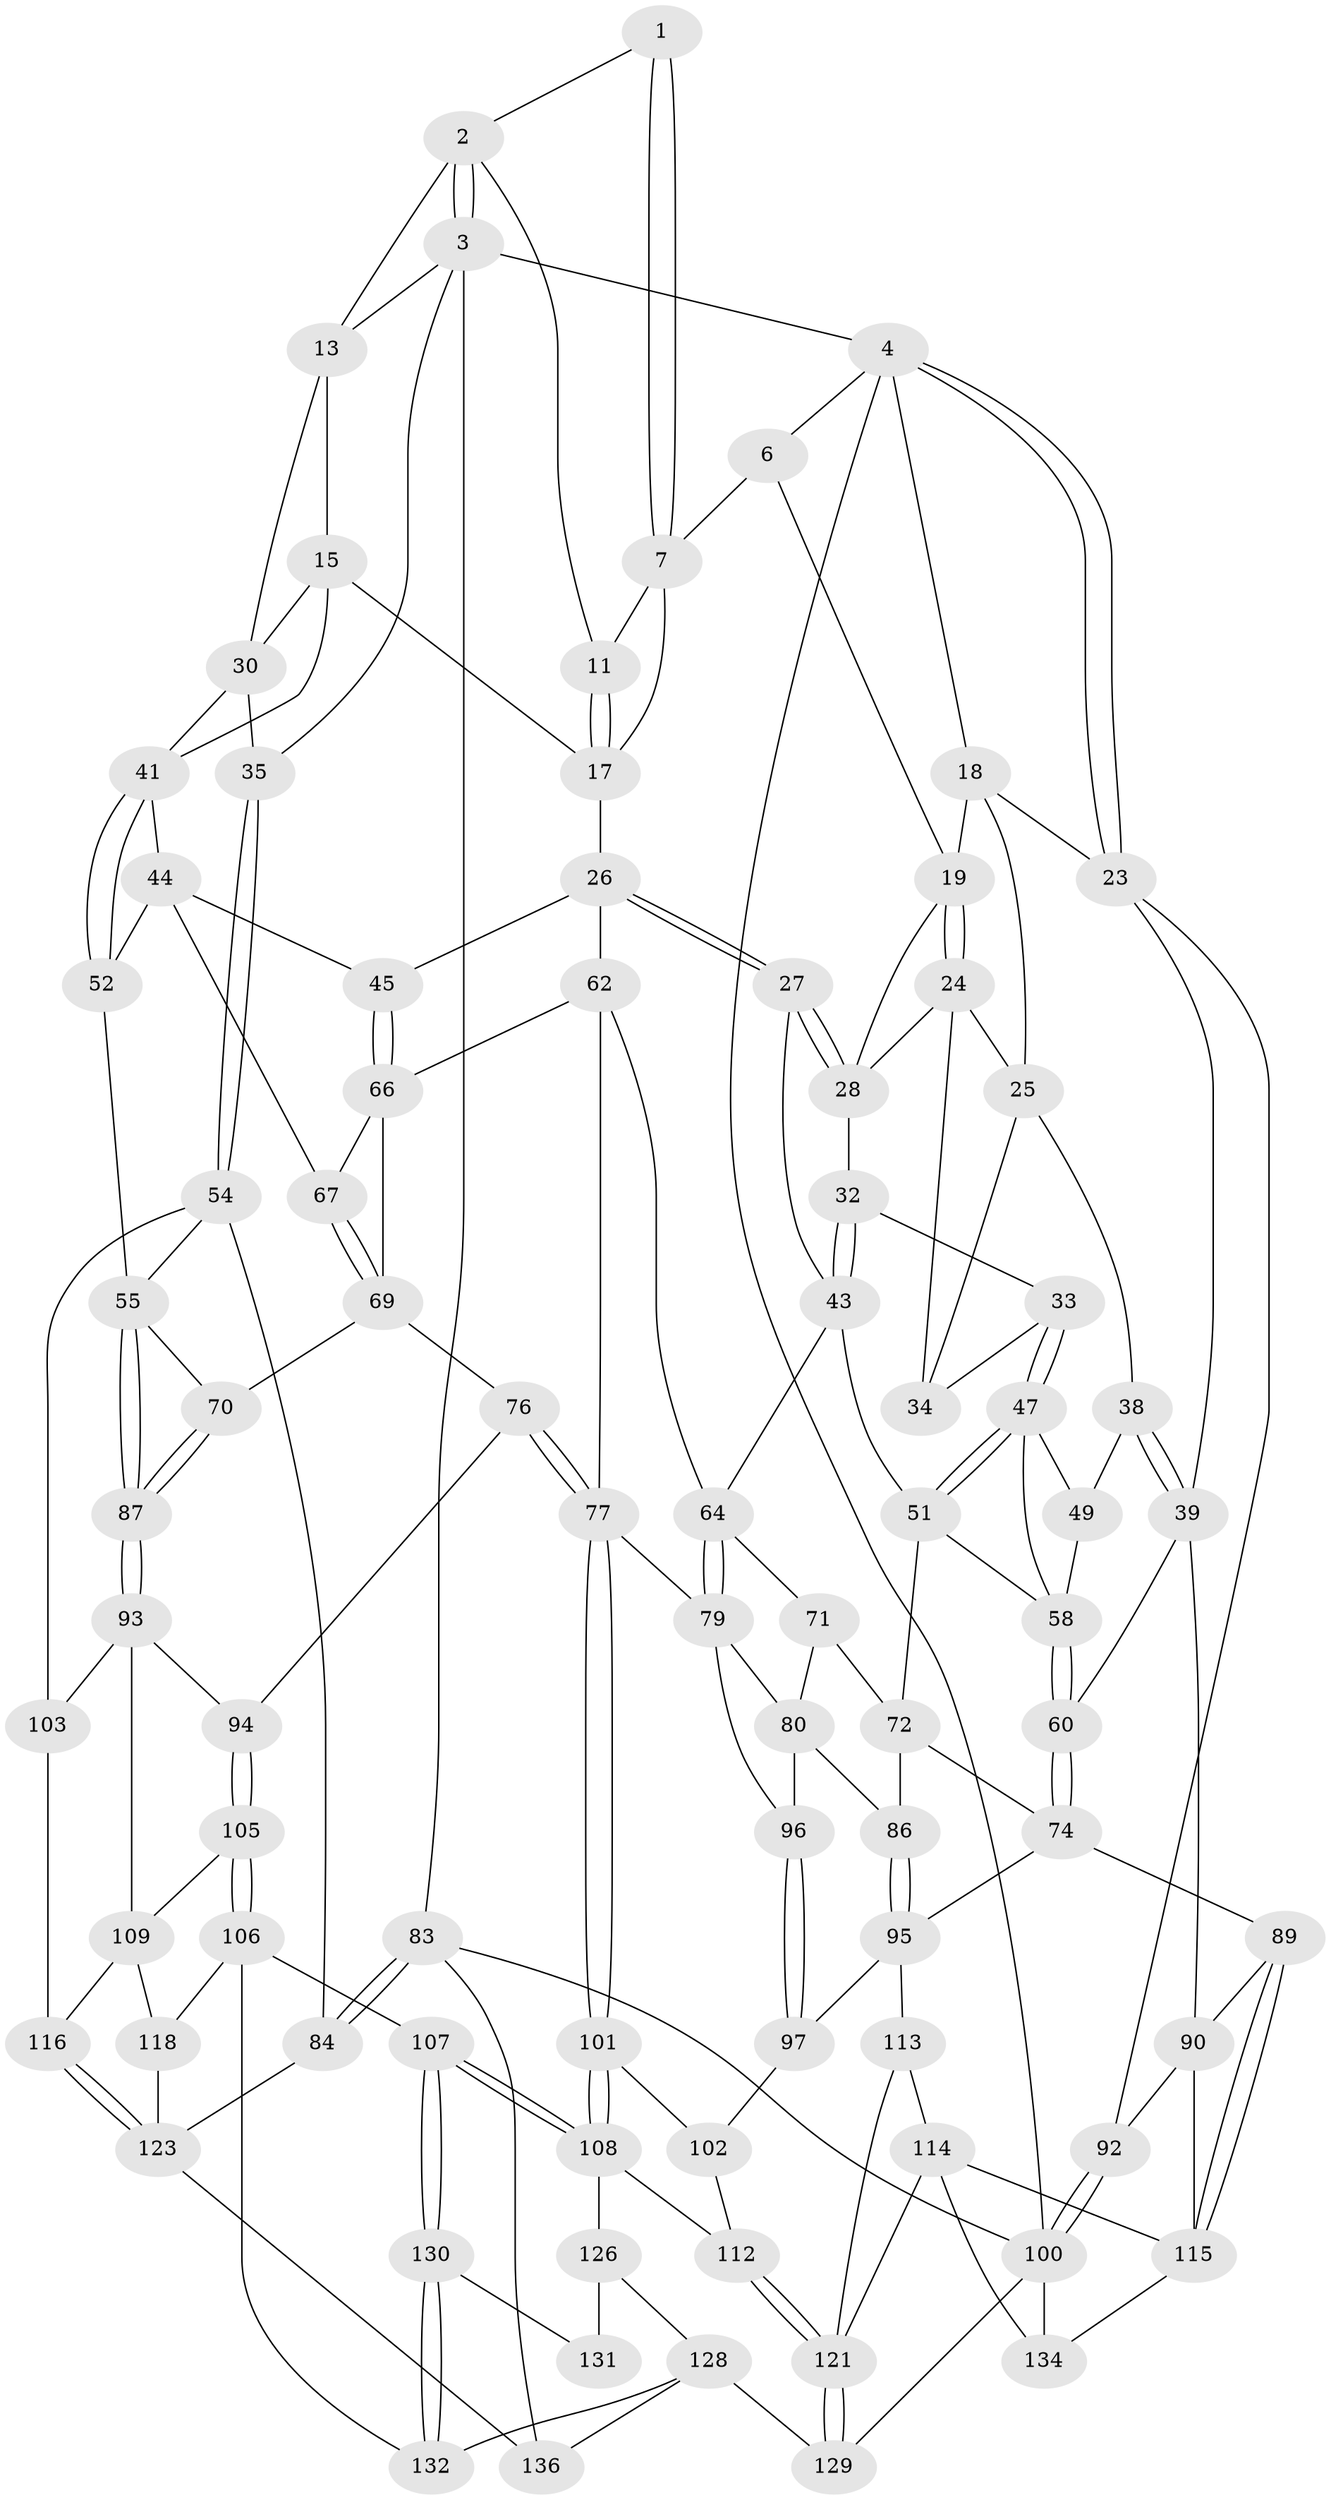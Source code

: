 // original degree distribution, {3: 0.014492753623188406, 4: 0.2318840579710145, 6: 0.21739130434782608, 5: 0.5362318840579711}
// Generated by graph-tools (version 1.1) at 2025/42/03/06/25 10:42:27]
// undirected, 87 vertices, 191 edges
graph export_dot {
graph [start="1"]
  node [color=gray90,style=filled];
  1 [pos="+0.49573173628664874+0"];
  2 [pos="+0.7722753859694059+0",super="+10"];
  3 [pos="+1+0",super="+12"];
  4 [pos="+0+0",super="+5"];
  6 [pos="+0.4269807958659205+0",super="+9"];
  7 [pos="+0.5108772496338824+0",super="+8"];
  11 [pos="+0.6593067910582068+0.11636522902694446"];
  13 [pos="+0.9796959692596063+0.09654375845115294",super="+14"];
  15 [pos="+0.7798387242242254+0.24677135638071887",super="+16"];
  17 [pos="+0.5850468202699826+0.2683067985618858",super="+21"];
  18 [pos="+0.15285305150738063+0.08115961442729719",super="+22"];
  19 [pos="+0.15976791916561406+0.08804258858016419",super="+20"];
  23 [pos="+0+0.3228236620534428",super="+40"];
  24 [pos="+0.16586687496254612+0.2744143671252312",super="+31"];
  25 [pos="+0.09618057175669631+0.2868474499889482",super="+37"];
  26 [pos="+0.5292614642577752+0.3240002064376461",super="+46"];
  27 [pos="+0.4939211178852891+0.33140054416458475"];
  28 [pos="+0.3013345827505942+0.19920551155397906",super="+29"];
  30 [pos="+0.8264217531112135+0.23475251533803648",super="+36"];
  32 [pos="+0.28918479857336427+0.3300824055943595"];
  33 [pos="+0.23185810174236887+0.3591225107371411"];
  34 [pos="+0.20906292400186263+0.33161330380908893"];
  35 [pos="+1+0.3152782305409402"];
  38 [pos="+0.05377447642675939+0.39230896729900544"];
  39 [pos="+0+0.45731634549260425",super="+61"];
  41 [pos="+0.8543771829151532+0.3877031307631996",super="+42"];
  43 [pos="+0.47380285455258225+0.345803667366366",super="+50"];
  44 [pos="+0.7271960291099627+0.4659437761031649",super="+53"];
  45 [pos="+0.6821499396021081+0.45401381562545745"];
  47 [pos="+0.23641863698497134+0.39488172057664256",super="+48"];
  49 [pos="+0.06585578707307557+0.3976487558315673"];
  51 [pos="+0.2693028100275852+0.477134363193683",super="+57"];
  52 [pos="+0.869105713017283+0.48996631509794875"];
  54 [pos="+1+0.4684456129220455",super="+85"];
  55 [pos="+1+0.5208939918470213",super="+56"];
  58 [pos="+0.2145737129078861+0.5117703705722503",super="+59"];
  60 [pos="+0.11140095898637876+0.5764283344247142"];
  62 [pos="+0.5509300922308086+0.5345379938001446",super="+63"];
  64 [pos="+0.465394016646359+0.5733409959240217",super="+65"];
  66 [pos="+0.6372580860710784+0.564273012170774",super="+68"];
  67 [pos="+0.7328534304198241+0.5120980906922766"];
  69 [pos="+0.7841700946450505+0.6102431209489022",super="+75"];
  70 [pos="+0.8131476932576037+0.6092961804991367"];
  71 [pos="+0.3552661256850856+0.6167790524524523"];
  72 [pos="+0.2557454672509097+0.604268423821329",super="+73"];
  74 [pos="+0.14702823767439654+0.6459493600198527",super="+88"];
  76 [pos="+0.6750867724498769+0.6932285401296127"];
  77 [pos="+0.5780956966874792+0.735083208898119",super="+78"];
  79 [pos="+0.4602363797892603+0.6034663796849343",super="+82"];
  80 [pos="+0.38021404996428776+0.6599617896590747",super="+81"];
  83 [pos="+1+1",super="+135"];
  84 [pos="+1+0.991199232906999",super="+125"];
  86 [pos="+0.29588554268628686+0.7439702343741579"];
  87 [pos="+0.8949273588974166+0.6975019228898304"];
  89 [pos="+0.06303830275920282+0.7777058162202768"];
  90 [pos="+0.025275717185507994+0.7816287135277724",super="+91"];
  92 [pos="+0+0.9204212593748972"];
  93 [pos="+0.8957786730830355+0.7047703297866535",super="+104"];
  94 [pos="+0.7108651822160771+0.7258344933506117"];
  95 [pos="+0.29190716051026444+0.7758505174856717",super="+99"];
  96 [pos="+0.4328244861925373+0.6893933737877832"];
  97 [pos="+0.4171674982513381+0.7843190599223395",super="+98"];
  100 [pos="+0+1",super="+138"];
  101 [pos="+0.5758080326515858+0.7418521649278559"];
  102 [pos="+0.45873922990115507+0.7872604291412506",super="+110"];
  103 [pos="+0.9578856503311456+0.7864906678518048"];
  105 [pos="+0.7690208118790164+0.8173559507811042"];
  106 [pos="+0.7365752103698072+0.8716217779743796",super="+119"];
  107 [pos="+0.6881641125446288+0.8874483580999781"];
  108 [pos="+0.5916747801476397+0.8462139772321592",super="+111"];
  109 [pos="+0.8333640513769809+0.8090016207612153",super="+117"];
  112 [pos="+0.47314479055158043+0.8981633599294725"];
  113 [pos="+0.2896270042901908+0.8463248647195677"];
  114 [pos="+0.21596346916386425+0.8799502142277085",super="+133"];
  115 [pos="+0.19554908480943967+0.8835149111677307",super="+120"];
  116 [pos="+0.9181013877962209+0.9036071638731811"];
  118 [pos="+0.8233043937163+0.9353841575255983"];
  121 [pos="+0.39356666665705636+0.9944946659904311",super="+122"];
  123 [pos="+0.9193122680248429+0.9278696765433364",super="+124"];
  126 [pos="+0.5722335173932082+0.9482313048084001",super="+127"];
  128 [pos="+0.47796190300183017+1",super="+137"];
  129 [pos="+0.43801640843550754+1"];
  130 [pos="+0.6800086155901682+0.9610669918333302"];
  131 [pos="+0.6538909051055116+0.9621413225834591"];
  132 [pos="+0.731296661020698+1"];
  134 [pos="+0.17692126272717326+1"];
  136 [pos="+0.8925580912628666+1"];
  1 -- 2;
  1 -- 7;
  1 -- 7;
  2 -- 3;
  2 -- 3;
  2 -- 11;
  2 -- 13;
  3 -- 4;
  3 -- 83;
  3 -- 35;
  3 -- 13;
  4 -- 23;
  4 -- 23;
  4 -- 100;
  4 -- 18;
  4 -- 6;
  6 -- 19;
  6 -- 7;
  7 -- 11;
  7 -- 17;
  11 -- 17;
  11 -- 17;
  13 -- 30;
  13 -- 15;
  15 -- 30;
  15 -- 17;
  15 -- 41;
  17 -- 26;
  18 -- 19;
  18 -- 25;
  18 -- 23;
  19 -- 24;
  19 -- 24;
  19 -- 28;
  23 -- 92;
  23 -- 39;
  24 -- 25;
  24 -- 34;
  24 -- 28;
  25 -- 34;
  25 -- 38;
  26 -- 27;
  26 -- 27;
  26 -- 45;
  26 -- 62;
  27 -- 28;
  27 -- 28;
  27 -- 43;
  28 -- 32;
  30 -- 41;
  30 -- 35;
  32 -- 33;
  32 -- 43;
  32 -- 43;
  33 -- 34;
  33 -- 47;
  33 -- 47;
  35 -- 54;
  35 -- 54;
  38 -- 39;
  38 -- 39;
  38 -- 49;
  39 -- 90;
  39 -- 60;
  41 -- 52;
  41 -- 52;
  41 -- 44;
  43 -- 64;
  43 -- 51;
  44 -- 45;
  44 -- 67;
  44 -- 52;
  45 -- 66;
  45 -- 66;
  47 -- 51;
  47 -- 51;
  47 -- 49;
  47 -- 58;
  49 -- 58;
  51 -- 72;
  51 -- 58;
  52 -- 55;
  54 -- 55;
  54 -- 84;
  54 -- 103;
  55 -- 87;
  55 -- 87;
  55 -- 70;
  58 -- 60;
  58 -- 60;
  60 -- 74;
  60 -- 74;
  62 -- 66;
  62 -- 64;
  62 -- 77;
  64 -- 79;
  64 -- 79;
  64 -- 71;
  66 -- 67;
  66 -- 69;
  67 -- 69;
  67 -- 69;
  69 -- 70;
  69 -- 76;
  70 -- 87;
  70 -- 87;
  71 -- 72;
  71 -- 80;
  72 -- 74;
  72 -- 86;
  74 -- 89;
  74 -- 95;
  76 -- 77;
  76 -- 77;
  76 -- 94;
  77 -- 101;
  77 -- 101;
  77 -- 79;
  79 -- 80;
  79 -- 96;
  80 -- 96;
  80 -- 86;
  83 -- 84 [weight=2];
  83 -- 84;
  83 -- 100;
  83 -- 136;
  84 -- 123;
  86 -- 95;
  86 -- 95;
  87 -- 93;
  87 -- 93;
  89 -- 90;
  89 -- 115;
  89 -- 115;
  90 -- 115;
  90 -- 92;
  92 -- 100;
  92 -- 100;
  93 -- 94;
  93 -- 109;
  93 -- 103;
  94 -- 105;
  94 -- 105;
  95 -- 113;
  95 -- 97;
  96 -- 97;
  96 -- 97;
  97 -- 102 [weight=2];
  100 -- 129;
  100 -- 134;
  101 -- 102;
  101 -- 108;
  101 -- 108;
  102 -- 112;
  103 -- 116;
  105 -- 106;
  105 -- 106;
  105 -- 109;
  106 -- 107;
  106 -- 132;
  106 -- 118;
  107 -- 108;
  107 -- 108;
  107 -- 130;
  107 -- 130;
  108 -- 112;
  108 -- 126;
  109 -- 116;
  109 -- 118;
  112 -- 121;
  112 -- 121;
  113 -- 114;
  113 -- 121;
  114 -- 115;
  114 -- 121;
  114 -- 134;
  115 -- 134;
  116 -- 123;
  116 -- 123;
  118 -- 123;
  121 -- 129;
  121 -- 129;
  123 -- 136;
  126 -- 131 [weight=2];
  126 -- 128;
  128 -- 129;
  128 -- 132;
  128 -- 136;
  130 -- 131;
  130 -- 132;
  130 -- 132;
}
